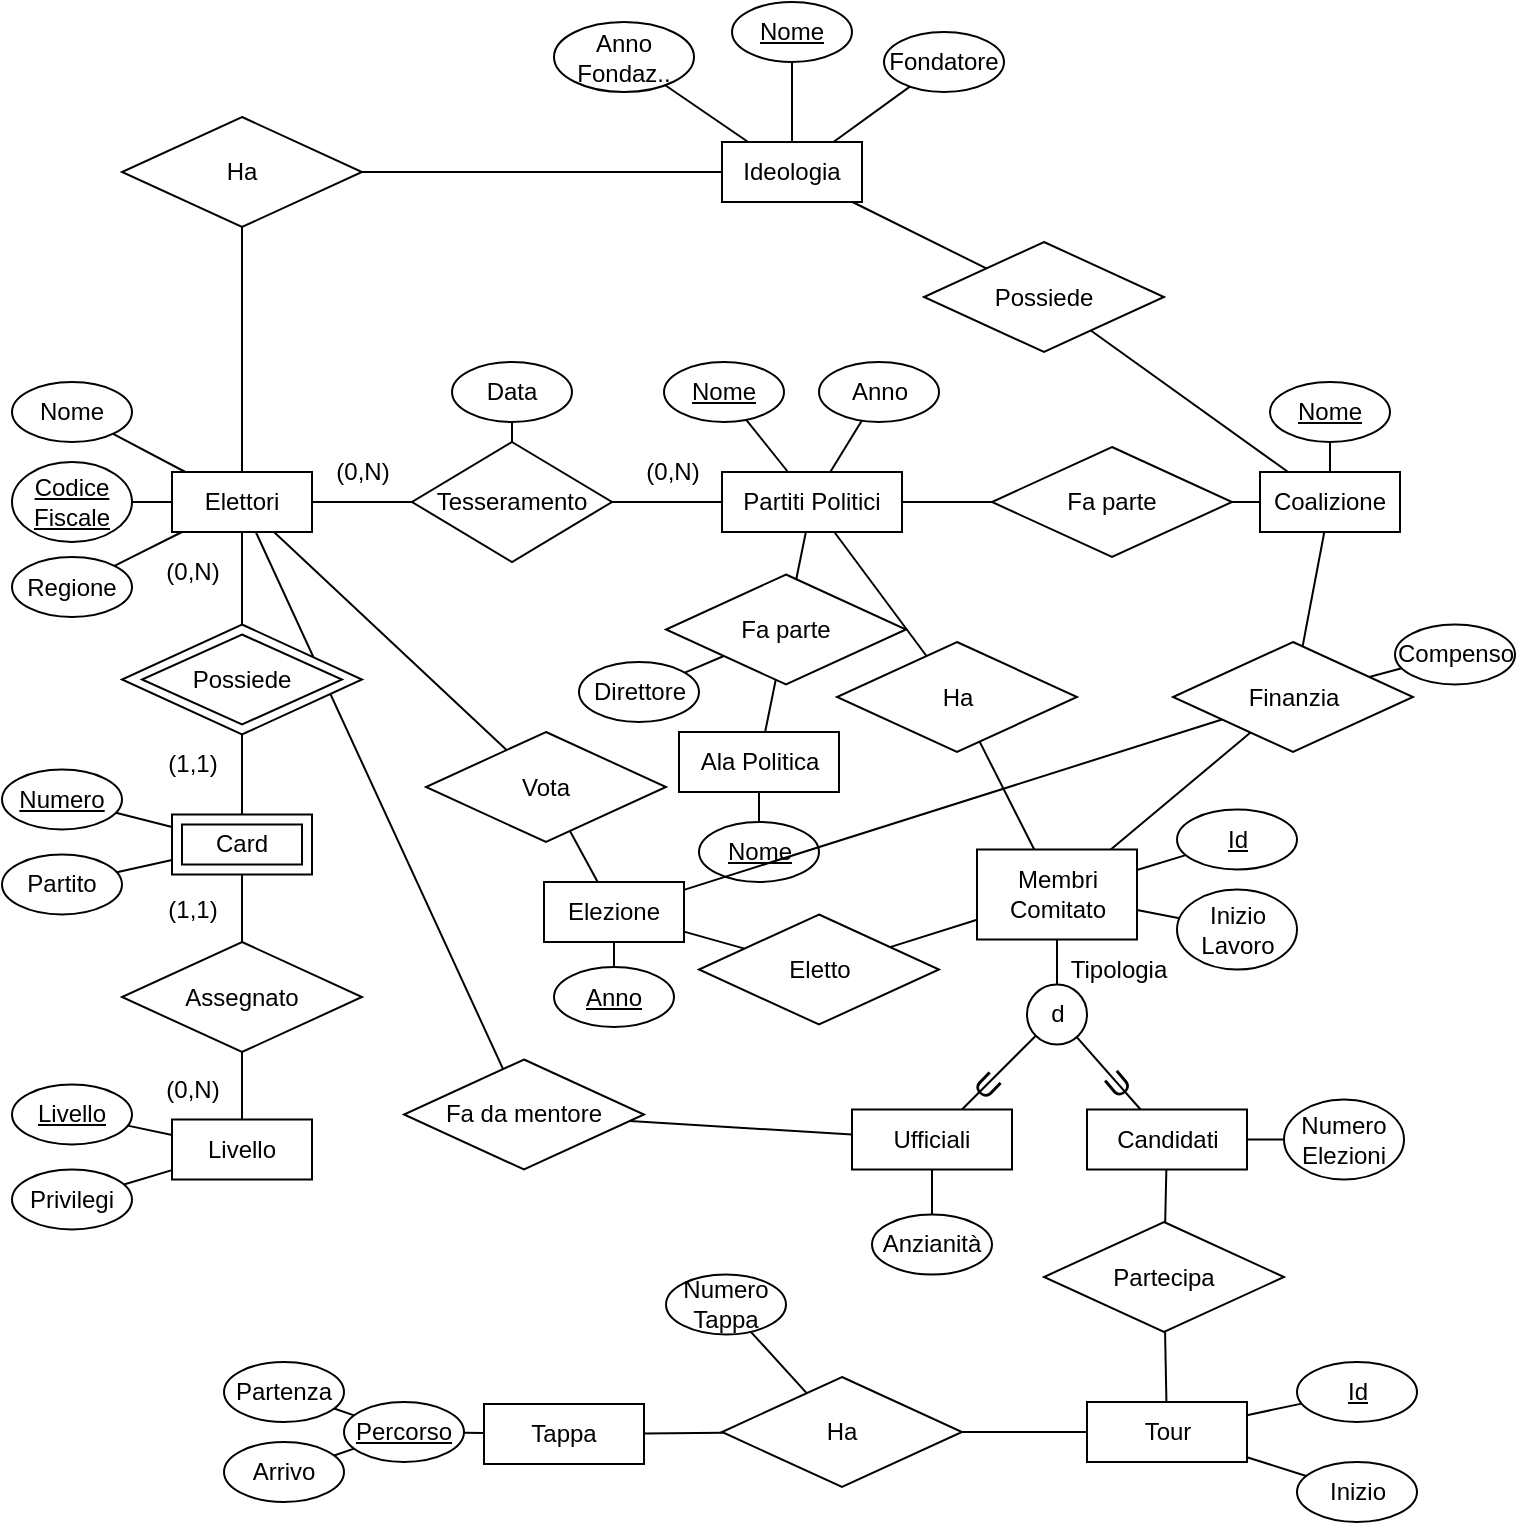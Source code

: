 <mxfile version="20.5.0" type="github">
  <diagram id="C5RBs43oDa-KdzZeNtuy" name="Page-1">
    <mxGraphModel dx="1422" dy="771" grid="1" gridSize="10" guides="1" tooltips="1" connect="1" arrows="1" fold="1" page="1" pageScale="1" pageWidth="827" pageHeight="1169" math="0" shadow="0">
      <root>
        <mxCell id="WIyWlLk6GJQsqaUBKTNV-0" />
        <mxCell id="WIyWlLk6GJQsqaUBKTNV-1" parent="WIyWlLk6GJQsqaUBKTNV-0" />
        <mxCell id="VecBHE5CzutG2xnI-Z2K-43" style="edgeStyle=none;rounded=0;orthogonalLoop=1;jettySize=auto;html=1;fontSize=10;endArrow=none;endFill=0;" parent="WIyWlLk6GJQsqaUBKTNV-1" source="VecBHE5CzutG2xnI-Z2K-0" target="VecBHE5CzutG2xnI-Z2K-42" edge="1">
          <mxGeometry relative="1" as="geometry" />
        </mxCell>
        <mxCell id="Xp6c82ui1OhLbbBFLc7a-2" style="rounded=0;orthogonalLoop=1;jettySize=auto;html=1;endArrow=none;endFill=0;" edge="1" parent="WIyWlLk6GJQsqaUBKTNV-1" source="VecBHE5CzutG2xnI-Z2K-0" target="Xp6c82ui1OhLbbBFLc7a-1">
          <mxGeometry relative="1" as="geometry" />
        </mxCell>
        <mxCell id="Xp6c82ui1OhLbbBFLc7a-15" style="edgeStyle=none;rounded=0;orthogonalLoop=1;jettySize=auto;html=1;endArrow=none;endFill=0;" edge="1" parent="WIyWlLk6GJQsqaUBKTNV-1" source="VecBHE5CzutG2xnI-Z2K-0" target="Xp6c82ui1OhLbbBFLc7a-13">
          <mxGeometry relative="1" as="geometry" />
        </mxCell>
        <mxCell id="Xp6c82ui1OhLbbBFLc7a-44" style="edgeStyle=none;rounded=0;orthogonalLoop=1;jettySize=auto;html=1;endArrow=none;endFill=0;" edge="1" parent="WIyWlLk6GJQsqaUBKTNV-1" source="VecBHE5CzutG2xnI-Z2K-0" target="VecBHE5CzutG2xnI-Z2K-12">
          <mxGeometry relative="1" as="geometry" />
        </mxCell>
        <mxCell id="VecBHE5CzutG2xnI-Z2K-0" value="Elettori" style="rounded=0;whiteSpace=wrap;html=1;" parent="WIyWlLk6GJQsqaUBKTNV-1" vertex="1">
          <mxGeometry x="104" y="255" width="70" height="30" as="geometry" />
        </mxCell>
        <mxCell id="VecBHE5CzutG2xnI-Z2K-4" style="rounded=0;orthogonalLoop=1;jettySize=auto;html=1;endArrow=none;endFill=0;" parent="WIyWlLk6GJQsqaUBKTNV-1" source="VecBHE5CzutG2xnI-Z2K-1" target="VecBHE5CzutG2xnI-Z2K-0" edge="1">
          <mxGeometry relative="1" as="geometry" />
        </mxCell>
        <mxCell id="VecBHE5CzutG2xnI-Z2K-1" value="Nome" style="ellipse;whiteSpace=wrap;html=1;" parent="WIyWlLk6GJQsqaUBKTNV-1" vertex="1">
          <mxGeometry x="24" y="210" width="60" height="30" as="geometry" />
        </mxCell>
        <mxCell id="VecBHE5CzutG2xnI-Z2K-5" style="edgeStyle=none;rounded=0;orthogonalLoop=1;jettySize=auto;html=1;endArrow=none;endFill=0;" parent="WIyWlLk6GJQsqaUBKTNV-1" source="VecBHE5CzutG2xnI-Z2K-2" target="VecBHE5CzutG2xnI-Z2K-0" edge="1">
          <mxGeometry relative="1" as="geometry" />
        </mxCell>
        <mxCell id="VecBHE5CzutG2xnI-Z2K-2" value="&lt;u&gt;Codice Fiscale&lt;/u&gt;" style="ellipse;whiteSpace=wrap;html=1;" parent="WIyWlLk6GJQsqaUBKTNV-1" vertex="1">
          <mxGeometry x="24" y="250" width="60" height="40" as="geometry" />
        </mxCell>
        <mxCell id="VecBHE5CzutG2xnI-Z2K-6" style="edgeStyle=none;rounded=0;orthogonalLoop=1;jettySize=auto;html=1;endArrow=none;endFill=0;" parent="WIyWlLk6GJQsqaUBKTNV-1" source="VecBHE5CzutG2xnI-Z2K-3" target="VecBHE5CzutG2xnI-Z2K-0" edge="1">
          <mxGeometry relative="1" as="geometry" />
        </mxCell>
        <mxCell id="VecBHE5CzutG2xnI-Z2K-3" value="Regione" style="ellipse;whiteSpace=wrap;html=1;" parent="WIyWlLk6GJQsqaUBKTNV-1" vertex="1">
          <mxGeometry x="24" y="297.5" width="60" height="30" as="geometry" />
        </mxCell>
        <mxCell id="VecBHE5CzutG2xnI-Z2K-53" style="edgeStyle=none;rounded=0;orthogonalLoop=1;jettySize=auto;html=1;fontSize=10;endArrow=none;endFill=0;" parent="WIyWlLk6GJQsqaUBKTNV-1" source="VecBHE5CzutG2xnI-Z2K-7" target="VecBHE5CzutG2xnI-Z2K-52" edge="1">
          <mxGeometry relative="1" as="geometry" />
        </mxCell>
        <mxCell id="hQM04oU6E0-bpdADEr0j-2" style="rounded=0;orthogonalLoop=1;jettySize=auto;html=1;endArrow=none;endFill=0;" parent="WIyWlLk6GJQsqaUBKTNV-1" source="VecBHE5CzutG2xnI-Z2K-7" target="hQM04oU6E0-bpdADEr0j-1" edge="1">
          <mxGeometry relative="1" as="geometry" />
        </mxCell>
        <mxCell id="hQM04oU6E0-bpdADEr0j-10" style="edgeStyle=none;rounded=0;orthogonalLoop=1;jettySize=auto;html=1;endArrow=none;endFill=0;" parent="WIyWlLk6GJQsqaUBKTNV-1" source="VecBHE5CzutG2xnI-Z2K-7" target="hQM04oU6E0-bpdADEr0j-9" edge="1">
          <mxGeometry relative="1" as="geometry" />
        </mxCell>
        <mxCell id="VecBHE5CzutG2xnI-Z2K-7" value="Partiti Politici" style="rounded=0;whiteSpace=wrap;html=1;" parent="WIyWlLk6GJQsqaUBKTNV-1" vertex="1">
          <mxGeometry x="379" y="255" width="90" height="30" as="geometry" />
        </mxCell>
        <mxCell id="VecBHE5CzutG2xnI-Z2K-10" style="edgeStyle=none;rounded=0;orthogonalLoop=1;jettySize=auto;html=1;endArrow=none;endFill=0;" parent="WIyWlLk6GJQsqaUBKTNV-1" source="VecBHE5CzutG2xnI-Z2K-8" target="VecBHE5CzutG2xnI-Z2K-7" edge="1">
          <mxGeometry relative="1" as="geometry" />
        </mxCell>
        <mxCell id="VecBHE5CzutG2xnI-Z2K-8" value="Nome" style="ellipse;whiteSpace=wrap;html=1;fontStyle=4" parent="WIyWlLk6GJQsqaUBKTNV-1" vertex="1">
          <mxGeometry x="350" y="200" width="60" height="30" as="geometry" />
        </mxCell>
        <mxCell id="VecBHE5CzutG2xnI-Z2K-11" style="edgeStyle=none;rounded=0;orthogonalLoop=1;jettySize=auto;html=1;endArrow=none;endFill=0;" parent="WIyWlLk6GJQsqaUBKTNV-1" source="VecBHE5CzutG2xnI-Z2K-9" target="VecBHE5CzutG2xnI-Z2K-7" edge="1">
          <mxGeometry relative="1" as="geometry" />
        </mxCell>
        <mxCell id="VecBHE5CzutG2xnI-Z2K-9" value="Anno" style="ellipse;whiteSpace=wrap;html=1;" parent="WIyWlLk6GJQsqaUBKTNV-1" vertex="1">
          <mxGeometry x="427.5" y="200" width="60" height="30" as="geometry" />
        </mxCell>
        <mxCell id="VecBHE5CzutG2xnI-Z2K-14" style="edgeStyle=none;rounded=0;orthogonalLoop=1;jettySize=auto;html=1;endArrow=none;endFill=0;" parent="WIyWlLk6GJQsqaUBKTNV-1" source="VecBHE5CzutG2xnI-Z2K-12" target="VecBHE5CzutG2xnI-Z2K-7" edge="1">
          <mxGeometry relative="1" as="geometry" />
        </mxCell>
        <mxCell id="VecBHE5CzutG2xnI-Z2K-12" value="Tesseramento" style="rhombus;whiteSpace=wrap;html=1;" parent="WIyWlLk6GJQsqaUBKTNV-1" vertex="1">
          <mxGeometry x="224" y="240" width="100" height="60" as="geometry" />
        </mxCell>
        <mxCell id="VecBHE5CzutG2xnI-Z2K-16" style="edgeStyle=none;rounded=0;orthogonalLoop=1;jettySize=auto;html=1;endArrow=none;endFill=0;" parent="WIyWlLk6GJQsqaUBKTNV-1" source="VecBHE5CzutG2xnI-Z2K-15" target="VecBHE5CzutG2xnI-Z2K-12" edge="1">
          <mxGeometry relative="1" as="geometry" />
        </mxCell>
        <mxCell id="VecBHE5CzutG2xnI-Z2K-15" value="Data" style="ellipse;whiteSpace=wrap;html=1;fontStyle=0" parent="WIyWlLk6GJQsqaUBKTNV-1" vertex="1">
          <mxGeometry x="244" y="200" width="60" height="30" as="geometry" />
        </mxCell>
        <mxCell id="VecBHE5CzutG2xnI-Z2K-21" style="edgeStyle=none;rounded=0;orthogonalLoop=1;jettySize=auto;html=1;fontSize=10;endArrow=none;endFill=0;" parent="WIyWlLk6GJQsqaUBKTNV-1" source="VecBHE5CzutG2xnI-Z2K-19" target="VecBHE5CzutG2xnI-Z2K-20" edge="1">
          <mxGeometry relative="1" as="geometry">
            <mxPoint x="139" y="392.5" as="targetPoint" />
          </mxGeometry>
        </mxCell>
        <mxCell id="VecBHE5CzutG2xnI-Z2K-31" style="edgeStyle=none;rounded=0;orthogonalLoop=1;jettySize=auto;html=1;fontSize=10;endArrow=none;endFill=0;" parent="WIyWlLk6GJQsqaUBKTNV-1" source="VecBHE5CzutG2xnI-Z2K-19" target="VecBHE5CzutG2xnI-Z2K-28" edge="1">
          <mxGeometry relative="1" as="geometry" />
        </mxCell>
        <mxCell id="VecBHE5CzutG2xnI-Z2K-35" style="edgeStyle=none;rounded=0;orthogonalLoop=1;jettySize=auto;html=1;fontSize=10;endArrow=none;endFill=0;" parent="WIyWlLk6GJQsqaUBKTNV-1" source="VecBHE5CzutG2xnI-Z2K-19" target="VecBHE5CzutG2xnI-Z2K-34" edge="1">
          <mxGeometry relative="1" as="geometry" />
        </mxCell>
        <mxCell id="VecBHE5CzutG2xnI-Z2K-19" value="Card" style="rounded=0;whiteSpace=wrap;html=1;" parent="WIyWlLk6GJQsqaUBKTNV-1" vertex="1">
          <mxGeometry x="104" y="426.25" width="70" height="30" as="geometry" />
        </mxCell>
        <mxCell id="VecBHE5CzutG2xnI-Z2K-22" style="edgeStyle=none;rounded=0;orthogonalLoop=1;jettySize=auto;html=1;fontSize=10;endArrow=none;endFill=0;" parent="WIyWlLk6GJQsqaUBKTNV-1" source="VecBHE5CzutG2xnI-Z2K-20" target="VecBHE5CzutG2xnI-Z2K-0" edge="1">
          <mxGeometry relative="1" as="geometry" />
        </mxCell>
        <mxCell id="VecBHE5CzutG2xnI-Z2K-20" value="Possiede" style="rhombus;whiteSpace=wrap;html=1;" parent="WIyWlLk6GJQsqaUBKTNV-1" vertex="1">
          <mxGeometry x="79" y="331.25" width="120" height="55" as="geometry" />
        </mxCell>
        <mxCell id="VecBHE5CzutG2xnI-Z2K-23" value="Card" style="rounded=0;whiteSpace=wrap;html=1;" parent="WIyWlLk6GJQsqaUBKTNV-1" vertex="1">
          <mxGeometry x="109" y="431.25" width="60" height="20" as="geometry" />
        </mxCell>
        <mxCell id="VecBHE5CzutG2xnI-Z2K-24" value="Possiede" style="rhombus;whiteSpace=wrap;html=1;" parent="WIyWlLk6GJQsqaUBKTNV-1" vertex="1">
          <mxGeometry x="89" y="336.25" width="100" height="45" as="geometry" />
        </mxCell>
        <mxCell id="VecBHE5CzutG2xnI-Z2K-27" style="edgeStyle=none;rounded=0;orthogonalLoop=1;jettySize=auto;html=1;fontSize=10;endArrow=none;endFill=0;" parent="WIyWlLk6GJQsqaUBKTNV-1" source="VecBHE5CzutG2xnI-Z2K-25" target="VecBHE5CzutG2xnI-Z2K-19" edge="1">
          <mxGeometry relative="1" as="geometry" />
        </mxCell>
        <mxCell id="VecBHE5CzutG2xnI-Z2K-25" value="&lt;u&gt;Numero&lt;/u&gt;" style="ellipse;whiteSpace=wrap;html=1;" parent="WIyWlLk6GJQsqaUBKTNV-1" vertex="1">
          <mxGeometry x="19" y="403.75" width="60" height="30" as="geometry" />
        </mxCell>
        <mxCell id="VecBHE5CzutG2xnI-Z2K-28" value="Partito" style="ellipse;whiteSpace=wrap;html=1;" parent="WIyWlLk6GJQsqaUBKTNV-1" vertex="1">
          <mxGeometry x="19" y="446.25" width="60" height="30" as="geometry" />
        </mxCell>
        <mxCell id="VecBHE5CzutG2xnI-Z2K-36" style="edgeStyle=none;rounded=0;orthogonalLoop=1;jettySize=auto;html=1;fontSize=10;endArrow=none;endFill=0;" parent="WIyWlLk6GJQsqaUBKTNV-1" source="VecBHE5CzutG2xnI-Z2K-32" target="VecBHE5CzutG2xnI-Z2K-34" edge="1">
          <mxGeometry relative="1" as="geometry" />
        </mxCell>
        <mxCell id="VecBHE5CzutG2xnI-Z2K-32" value="Livello" style="rounded=0;whiteSpace=wrap;html=1;" parent="WIyWlLk6GJQsqaUBKTNV-1" vertex="1">
          <mxGeometry x="104" y="578.75" width="70" height="30" as="geometry" />
        </mxCell>
        <mxCell id="VecBHE5CzutG2xnI-Z2K-34" value="Assegnato" style="rhombus;whiteSpace=wrap;html=1;" parent="WIyWlLk6GJQsqaUBKTNV-1" vertex="1">
          <mxGeometry x="79" y="490" width="120" height="55" as="geometry" />
        </mxCell>
        <mxCell id="VecBHE5CzutG2xnI-Z2K-39" style="edgeStyle=none;rounded=0;orthogonalLoop=1;jettySize=auto;html=1;fontSize=10;endArrow=none;endFill=0;" parent="WIyWlLk6GJQsqaUBKTNV-1" source="VecBHE5CzutG2xnI-Z2K-37" target="VecBHE5CzutG2xnI-Z2K-32" edge="1">
          <mxGeometry relative="1" as="geometry" />
        </mxCell>
        <mxCell id="VecBHE5CzutG2xnI-Z2K-37" value="&lt;u&gt;Livello&lt;/u&gt;" style="ellipse;whiteSpace=wrap;html=1;" parent="WIyWlLk6GJQsqaUBKTNV-1" vertex="1">
          <mxGeometry x="24" y="561.25" width="60" height="30" as="geometry" />
        </mxCell>
        <mxCell id="VecBHE5CzutG2xnI-Z2K-40" style="edgeStyle=none;rounded=0;orthogonalLoop=1;jettySize=auto;html=1;fontSize=10;endArrow=none;endFill=0;" parent="WIyWlLk6GJQsqaUBKTNV-1" source="VecBHE5CzutG2xnI-Z2K-38" target="VecBHE5CzutG2xnI-Z2K-32" edge="1">
          <mxGeometry relative="1" as="geometry" />
        </mxCell>
        <mxCell id="VecBHE5CzutG2xnI-Z2K-38" value="Privilegi" style="ellipse;whiteSpace=wrap;html=1;" parent="WIyWlLk6GJQsqaUBKTNV-1" vertex="1">
          <mxGeometry x="24" y="603.75" width="60" height="30" as="geometry" />
        </mxCell>
        <mxCell id="VecBHE5CzutG2xnI-Z2K-50" style="edgeStyle=none;rounded=0;orthogonalLoop=1;jettySize=auto;html=1;fontSize=10;endArrow=none;endFill=0;" parent="WIyWlLk6GJQsqaUBKTNV-1" source="VecBHE5CzutG2xnI-Z2K-41" target="VecBHE5CzutG2xnI-Z2K-49" edge="1">
          <mxGeometry relative="1" as="geometry" />
        </mxCell>
        <mxCell id="VecBHE5CzutG2xnI-Z2K-41" value="Ideologia" style="rounded=0;whiteSpace=wrap;html=1;" parent="WIyWlLk6GJQsqaUBKTNV-1" vertex="1">
          <mxGeometry x="379" y="90" width="70" height="30" as="geometry" />
        </mxCell>
        <mxCell id="VecBHE5CzutG2xnI-Z2K-44" style="edgeStyle=none;rounded=0;orthogonalLoop=1;jettySize=auto;html=1;fontSize=10;endArrow=none;endFill=0;" parent="WIyWlLk6GJQsqaUBKTNV-1" source="VecBHE5CzutG2xnI-Z2K-42" target="VecBHE5CzutG2xnI-Z2K-41" edge="1">
          <mxGeometry relative="1" as="geometry" />
        </mxCell>
        <mxCell id="VecBHE5CzutG2xnI-Z2K-42" value="Ha" style="rhombus;whiteSpace=wrap;html=1;" parent="WIyWlLk6GJQsqaUBKTNV-1" vertex="1">
          <mxGeometry x="79" y="77.5" width="120" height="55" as="geometry" />
        </mxCell>
        <mxCell id="VecBHE5CzutG2xnI-Z2K-46" style="edgeStyle=none;rounded=0;orthogonalLoop=1;jettySize=auto;html=1;fontSize=10;endArrow=none;endFill=0;" parent="WIyWlLk6GJQsqaUBKTNV-1" source="VecBHE5CzutG2xnI-Z2K-45" target="VecBHE5CzutG2xnI-Z2K-41" edge="1">
          <mxGeometry relative="1" as="geometry" />
        </mxCell>
        <mxCell id="VecBHE5CzutG2xnI-Z2K-45" value="Nome" style="ellipse;whiteSpace=wrap;html=1;fontStyle=4" parent="WIyWlLk6GJQsqaUBKTNV-1" vertex="1">
          <mxGeometry x="384" y="20" width="60" height="30" as="geometry" />
        </mxCell>
        <mxCell id="VecBHE5CzutG2xnI-Z2K-48" style="edgeStyle=none;rounded=0;orthogonalLoop=1;jettySize=auto;html=1;fontSize=10;endArrow=none;endFill=0;" parent="WIyWlLk6GJQsqaUBKTNV-1" source="VecBHE5CzutG2xnI-Z2K-47" target="VecBHE5CzutG2xnI-Z2K-41" edge="1">
          <mxGeometry relative="1" as="geometry" />
        </mxCell>
        <mxCell id="VecBHE5CzutG2xnI-Z2K-47" value="Anno&lt;br&gt;Fondaz.." style="ellipse;whiteSpace=wrap;html=1;" parent="WIyWlLk6GJQsqaUBKTNV-1" vertex="1">
          <mxGeometry x="295" y="30" width="70" height="35" as="geometry" />
        </mxCell>
        <mxCell id="VecBHE5CzutG2xnI-Z2K-49" value="Fondatore" style="ellipse;whiteSpace=wrap;html=1;" parent="WIyWlLk6GJQsqaUBKTNV-1" vertex="1">
          <mxGeometry x="460" y="35" width="60" height="30" as="geometry" />
        </mxCell>
        <mxCell id="VecBHE5CzutG2xnI-Z2K-54" style="edgeStyle=none;rounded=0;orthogonalLoop=1;jettySize=auto;html=1;fontSize=10;endArrow=none;endFill=0;" parent="WIyWlLk6GJQsqaUBKTNV-1" source="VecBHE5CzutG2xnI-Z2K-51" target="VecBHE5CzutG2xnI-Z2K-52" edge="1">
          <mxGeometry relative="1" as="geometry">
            <mxPoint x="628" y="270" as="targetPoint" />
          </mxGeometry>
        </mxCell>
        <mxCell id="VecBHE5CzutG2xnI-Z2K-51" value="Coalizione" style="rounded=0;whiteSpace=wrap;html=1;" parent="WIyWlLk6GJQsqaUBKTNV-1" vertex="1">
          <mxGeometry x="648" y="255" width="70" height="30" as="geometry" />
        </mxCell>
        <mxCell id="VecBHE5CzutG2xnI-Z2K-52" value="Fa parte" style="rhombus;whiteSpace=wrap;html=1;" parent="WIyWlLk6GJQsqaUBKTNV-1" vertex="1">
          <mxGeometry x="514" y="242.5" width="120" height="55" as="geometry" />
        </mxCell>
        <mxCell id="VecBHE5CzutG2xnI-Z2K-56" style="edgeStyle=none;rounded=0;orthogonalLoop=1;jettySize=auto;html=1;fontSize=10;endArrow=none;endFill=0;" parent="WIyWlLk6GJQsqaUBKTNV-1" source="VecBHE5CzutG2xnI-Z2K-55" target="VecBHE5CzutG2xnI-Z2K-51" edge="1">
          <mxGeometry relative="1" as="geometry" />
        </mxCell>
        <mxCell id="VecBHE5CzutG2xnI-Z2K-55" value="Nome" style="ellipse;whiteSpace=wrap;html=1;fontStyle=4" parent="WIyWlLk6GJQsqaUBKTNV-1" vertex="1">
          <mxGeometry x="653" y="210" width="60" height="30" as="geometry" />
        </mxCell>
        <mxCell id="VecBHE5CzutG2xnI-Z2K-58" style="edgeStyle=none;rounded=0;orthogonalLoop=1;jettySize=auto;html=1;fontSize=10;endArrow=none;endFill=0;" parent="WIyWlLk6GJQsqaUBKTNV-1" source="VecBHE5CzutG2xnI-Z2K-57" target="VecBHE5CzutG2xnI-Z2K-51" edge="1">
          <mxGeometry relative="1" as="geometry" />
        </mxCell>
        <mxCell id="VecBHE5CzutG2xnI-Z2K-59" style="edgeStyle=none;rounded=0;orthogonalLoop=1;jettySize=auto;html=1;fontSize=10;endArrow=none;endFill=0;" parent="WIyWlLk6GJQsqaUBKTNV-1" source="VecBHE5CzutG2xnI-Z2K-57" target="VecBHE5CzutG2xnI-Z2K-41" edge="1">
          <mxGeometry relative="1" as="geometry" />
        </mxCell>
        <mxCell id="VecBHE5CzutG2xnI-Z2K-57" value="Possiede" style="rhombus;whiteSpace=wrap;html=1;" parent="WIyWlLk6GJQsqaUBKTNV-1" vertex="1">
          <mxGeometry x="480" y="140" width="120" height="55" as="geometry" />
        </mxCell>
        <mxCell id="hQM04oU6E0-bpdADEr0j-5" style="edgeStyle=none;rounded=0;orthogonalLoop=1;jettySize=auto;html=1;endArrow=none;endFill=0;" parent="WIyWlLk6GJQsqaUBKTNV-1" source="hQM04oU6E0-bpdADEr0j-0" target="hQM04oU6E0-bpdADEr0j-4" edge="1">
          <mxGeometry relative="1" as="geometry" />
        </mxCell>
        <mxCell id="hQM04oU6E0-bpdADEr0j-0" value="Ala Politica" style="rounded=0;whiteSpace=wrap;html=1;" parent="WIyWlLk6GJQsqaUBKTNV-1" vertex="1">
          <mxGeometry x="357.5" y="385" width="80" height="30" as="geometry" />
        </mxCell>
        <mxCell id="hQM04oU6E0-bpdADEr0j-3" style="edgeStyle=none;rounded=0;orthogonalLoop=1;jettySize=auto;html=1;endArrow=none;endFill=0;" parent="WIyWlLk6GJQsqaUBKTNV-1" source="hQM04oU6E0-bpdADEr0j-1" target="hQM04oU6E0-bpdADEr0j-0" edge="1">
          <mxGeometry relative="1" as="geometry" />
        </mxCell>
        <mxCell id="hQM04oU6E0-bpdADEr0j-7" style="edgeStyle=none;rounded=0;orthogonalLoop=1;jettySize=auto;html=1;endArrow=none;endFill=0;" parent="WIyWlLk6GJQsqaUBKTNV-1" source="hQM04oU6E0-bpdADEr0j-1" target="hQM04oU6E0-bpdADEr0j-6" edge="1">
          <mxGeometry relative="1" as="geometry" />
        </mxCell>
        <mxCell id="hQM04oU6E0-bpdADEr0j-1" value="Fa parte" style="rhombus;whiteSpace=wrap;html=1;" parent="WIyWlLk6GJQsqaUBKTNV-1" vertex="1">
          <mxGeometry x="351" y="306.25" width="120" height="55" as="geometry" />
        </mxCell>
        <mxCell id="hQM04oU6E0-bpdADEr0j-4" value="Nome" style="ellipse;whiteSpace=wrap;html=1;fontStyle=4" parent="WIyWlLk6GJQsqaUBKTNV-1" vertex="1">
          <mxGeometry x="367.5" y="430" width="60" height="30" as="geometry" />
        </mxCell>
        <mxCell id="hQM04oU6E0-bpdADEr0j-6" value="Direttore" style="ellipse;whiteSpace=wrap;html=1;fontStyle=0" parent="WIyWlLk6GJQsqaUBKTNV-1" vertex="1">
          <mxGeometry x="307.5" y="350" width="60" height="30" as="geometry" />
        </mxCell>
        <mxCell id="hQM04oU6E0-bpdADEr0j-31" style="edgeStyle=none;rounded=0;orthogonalLoop=1;jettySize=auto;html=1;fontSize=16;endArrow=none;endFill=0;" parent="WIyWlLk6GJQsqaUBKTNV-1" source="hQM04oU6E0-bpdADEr0j-8" target="hQM04oU6E0-bpdADEr0j-29" edge="1">
          <mxGeometry relative="1" as="geometry" />
        </mxCell>
        <mxCell id="hQM04oU6E0-bpdADEr0j-32" style="edgeStyle=none;rounded=0;orthogonalLoop=1;jettySize=auto;html=1;fontSize=16;endArrow=none;endFill=0;" parent="WIyWlLk6GJQsqaUBKTNV-1" source="hQM04oU6E0-bpdADEr0j-8" target="hQM04oU6E0-bpdADEr0j-30" edge="1">
          <mxGeometry relative="1" as="geometry" />
        </mxCell>
        <mxCell id="hQM04oU6E0-bpdADEr0j-8" value="Membri Comitato" style="rounded=0;whiteSpace=wrap;html=1;" parent="WIyWlLk6GJQsqaUBKTNV-1" vertex="1">
          <mxGeometry x="506.5" y="443.75" width="80" height="45" as="geometry" />
        </mxCell>
        <mxCell id="hQM04oU6E0-bpdADEr0j-11" style="edgeStyle=none;rounded=0;orthogonalLoop=1;jettySize=auto;html=1;endArrow=none;endFill=0;" parent="WIyWlLk6GJQsqaUBKTNV-1" source="hQM04oU6E0-bpdADEr0j-9" target="hQM04oU6E0-bpdADEr0j-8" edge="1">
          <mxGeometry relative="1" as="geometry" />
        </mxCell>
        <mxCell id="hQM04oU6E0-bpdADEr0j-9" value="Ha" style="rhombus;whiteSpace=wrap;html=1;" parent="WIyWlLk6GJQsqaUBKTNV-1" vertex="1">
          <mxGeometry x="436.5" y="340" width="120" height="55" as="geometry" />
        </mxCell>
        <mxCell id="hQM04oU6E0-bpdADEr0j-14" style="edgeStyle=none;rounded=0;orthogonalLoop=1;jettySize=auto;html=1;entryX=0.5;entryY=1;entryDx=0;entryDy=0;endArrow=none;endFill=0;" parent="WIyWlLk6GJQsqaUBKTNV-1" source="hQM04oU6E0-bpdADEr0j-13" target="hQM04oU6E0-bpdADEr0j-8" edge="1">
          <mxGeometry relative="1" as="geometry">
            <mxPoint x="544.5" y="516.25" as="sourcePoint" />
          </mxGeometry>
        </mxCell>
        <mxCell id="hQM04oU6E0-bpdADEr0j-19" style="edgeStyle=none;rounded=0;orthogonalLoop=1;jettySize=auto;html=1;endArrow=none;endFill=0;" parent="WIyWlLk6GJQsqaUBKTNV-1" source="hQM04oU6E0-bpdADEr0j-13" target="hQM04oU6E0-bpdADEr0j-17" edge="1">
          <mxGeometry relative="1" as="geometry" />
        </mxCell>
        <mxCell id="hQM04oU6E0-bpdADEr0j-20" style="edgeStyle=none;rounded=0;orthogonalLoop=1;jettySize=auto;html=1;endArrow=none;endFill=0;" parent="WIyWlLk6GJQsqaUBKTNV-1" source="hQM04oU6E0-bpdADEr0j-13" target="hQM04oU6E0-bpdADEr0j-18" edge="1">
          <mxGeometry relative="1" as="geometry" />
        </mxCell>
        <mxCell id="hQM04oU6E0-bpdADEr0j-13" value="d" style="ellipse;whiteSpace=wrap;html=1;aspect=fixed;" parent="WIyWlLk6GJQsqaUBKTNV-1" vertex="1">
          <mxGeometry x="531.5" y="511.25" width="30" height="30" as="geometry" />
        </mxCell>
        <mxCell id="hQM04oU6E0-bpdADEr0j-15" value="Tipologia" style="text;html=1;resizable=0;autosize=1;align=center;verticalAlign=middle;points=[];fillColor=none;strokeColor=none;rounded=0;" parent="WIyWlLk6GJQsqaUBKTNV-1" vertex="1">
          <mxGeometry x="541.5" y="488.75" width="70" height="30" as="geometry" />
        </mxCell>
        <mxCell id="hQM04oU6E0-bpdADEr0j-36" style="edgeStyle=none;rounded=0;orthogonalLoop=1;jettySize=auto;html=1;fontSize=16;endArrow=none;endFill=0;" parent="WIyWlLk6GJQsqaUBKTNV-1" source="hQM04oU6E0-bpdADEr0j-17" target="hQM04oU6E0-bpdADEr0j-35" edge="1">
          <mxGeometry relative="1" as="geometry" />
        </mxCell>
        <mxCell id="Xp6c82ui1OhLbbBFLc7a-18" style="edgeStyle=none;rounded=0;orthogonalLoop=1;jettySize=auto;html=1;endArrow=none;endFill=0;" edge="1" parent="WIyWlLk6GJQsqaUBKTNV-1" source="hQM04oU6E0-bpdADEr0j-17" target="Xp6c82ui1OhLbbBFLc7a-17">
          <mxGeometry relative="1" as="geometry" />
        </mxCell>
        <mxCell id="hQM04oU6E0-bpdADEr0j-17" value="Candidati" style="rounded=0;whiteSpace=wrap;html=1;" parent="WIyWlLk6GJQsqaUBKTNV-1" vertex="1">
          <mxGeometry x="561.5" y="573.75" width="80" height="30" as="geometry" />
        </mxCell>
        <mxCell id="Xp6c82ui1OhLbbBFLc7a-12" style="edgeStyle=none;rounded=0;orthogonalLoop=1;jettySize=auto;html=1;endArrow=none;endFill=0;" edge="1" parent="WIyWlLk6GJQsqaUBKTNV-1" source="hQM04oU6E0-bpdADEr0j-18" target="Xp6c82ui1OhLbbBFLc7a-11">
          <mxGeometry relative="1" as="geometry" />
        </mxCell>
        <mxCell id="Xp6c82ui1OhLbbBFLc7a-14" style="edgeStyle=none;rounded=0;orthogonalLoop=1;jettySize=auto;html=1;endArrow=none;endFill=0;" edge="1" parent="WIyWlLk6GJQsqaUBKTNV-1" source="hQM04oU6E0-bpdADEr0j-18" target="Xp6c82ui1OhLbbBFLc7a-13">
          <mxGeometry relative="1" as="geometry" />
        </mxCell>
        <mxCell id="hQM04oU6E0-bpdADEr0j-18" value="Ufficiali" style="rounded=0;whiteSpace=wrap;html=1;" parent="WIyWlLk6GJQsqaUBKTNV-1" vertex="1">
          <mxGeometry x="444" y="573.75" width="80" height="30" as="geometry" />
        </mxCell>
        <mxCell id="hQM04oU6E0-bpdADEr0j-21" value="U" style="text;html=1;strokeColor=none;fillColor=none;align=center;verticalAlign=middle;whiteSpace=wrap;rounded=0;fontStyle=0;rotation=44;fontSize=16;" parent="WIyWlLk6GJQsqaUBKTNV-1" vertex="1">
          <mxGeometry x="481.5" y="546.25" width="60" height="30" as="geometry" />
        </mxCell>
        <mxCell id="hQM04oU6E0-bpdADEr0j-22" value="U" style="text;html=1;strokeColor=none;fillColor=none;align=center;verticalAlign=middle;whiteSpace=wrap;rounded=0;fontStyle=0;rotation=-40;fontSize=16;" parent="WIyWlLk6GJQsqaUBKTNV-1" vertex="1">
          <mxGeometry x="546.5" y="546.25" width="60" height="30" as="geometry" />
        </mxCell>
        <mxCell id="hQM04oU6E0-bpdADEr0j-29" value="Id" style="ellipse;whiteSpace=wrap;html=1;fontStyle=4" parent="WIyWlLk6GJQsqaUBKTNV-1" vertex="1">
          <mxGeometry x="606.5" y="423.75" width="60" height="30" as="geometry" />
        </mxCell>
        <mxCell id="hQM04oU6E0-bpdADEr0j-30" value="Inizio Lavoro" style="ellipse;whiteSpace=wrap;html=1;fontStyle=0" parent="WIyWlLk6GJQsqaUBKTNV-1" vertex="1">
          <mxGeometry x="606.5" y="463.75" width="60" height="40" as="geometry" />
        </mxCell>
        <mxCell id="hQM04oU6E0-bpdADEr0j-35" value="Numero Elezioni" style="ellipse;whiteSpace=wrap;html=1;fontStyle=0" parent="WIyWlLk6GJQsqaUBKTNV-1" vertex="1">
          <mxGeometry x="660" y="568.75" width="60" height="40" as="geometry" />
        </mxCell>
        <mxCell id="hQM04oU6E0-bpdADEr0j-39" style="edgeStyle=none;rounded=0;orthogonalLoop=1;jettySize=auto;html=1;fontSize=16;endArrow=none;endFill=0;" parent="WIyWlLk6GJQsqaUBKTNV-1" source="hQM04oU6E0-bpdADEr0j-37" target="VecBHE5CzutG2xnI-Z2K-51" edge="1">
          <mxGeometry relative="1" as="geometry" />
        </mxCell>
        <mxCell id="hQM04oU6E0-bpdADEr0j-40" style="edgeStyle=none;rounded=0;orthogonalLoop=1;jettySize=auto;html=1;fontSize=16;endArrow=none;endFill=0;" parent="WIyWlLk6GJQsqaUBKTNV-1" source="hQM04oU6E0-bpdADEr0j-37" target="hQM04oU6E0-bpdADEr0j-8" edge="1">
          <mxGeometry relative="1" as="geometry" />
        </mxCell>
        <mxCell id="hQM04oU6E0-bpdADEr0j-42" style="edgeStyle=none;rounded=0;orthogonalLoop=1;jettySize=auto;html=1;fontSize=16;endArrow=none;endFill=0;" parent="WIyWlLk6GJQsqaUBKTNV-1" source="hQM04oU6E0-bpdADEr0j-37" target="hQM04oU6E0-bpdADEr0j-41" edge="1">
          <mxGeometry relative="1" as="geometry" />
        </mxCell>
        <mxCell id="hQM04oU6E0-bpdADEr0j-37" value="Finanzia" style="rhombus;whiteSpace=wrap;html=1;" parent="WIyWlLk6GJQsqaUBKTNV-1" vertex="1">
          <mxGeometry x="604.5" y="340" width="120" height="55" as="geometry" />
        </mxCell>
        <mxCell id="hQM04oU6E0-bpdADEr0j-41" value="Compenso" style="ellipse;whiteSpace=wrap;html=1;fontStyle=0" parent="WIyWlLk6GJQsqaUBKTNV-1" vertex="1">
          <mxGeometry x="715.5" y="331.25" width="60" height="30" as="geometry" />
        </mxCell>
        <mxCell id="Xp6c82ui1OhLbbBFLc7a-6" style="edgeStyle=none;rounded=0;orthogonalLoop=1;jettySize=auto;html=1;endArrow=none;endFill=0;" edge="1" parent="WIyWlLk6GJQsqaUBKTNV-1" source="Xp6c82ui1OhLbbBFLc7a-0" target="Xp6c82ui1OhLbbBFLc7a-4">
          <mxGeometry relative="1" as="geometry" />
        </mxCell>
        <mxCell id="Xp6c82ui1OhLbbBFLc7a-7" style="edgeStyle=none;rounded=0;orthogonalLoop=1;jettySize=auto;html=1;endArrow=none;endFill=0;" edge="1" parent="WIyWlLk6GJQsqaUBKTNV-1" source="Xp6c82ui1OhLbbBFLc7a-0" target="hQM04oU6E0-bpdADEr0j-37">
          <mxGeometry relative="1" as="geometry" />
        </mxCell>
        <mxCell id="Xp6c82ui1OhLbbBFLc7a-9" style="edgeStyle=none;rounded=0;orthogonalLoop=1;jettySize=auto;html=1;endArrow=none;endFill=0;" edge="1" parent="WIyWlLk6GJQsqaUBKTNV-1" source="Xp6c82ui1OhLbbBFLc7a-0" target="Xp6c82ui1OhLbbBFLc7a-8">
          <mxGeometry relative="1" as="geometry" />
        </mxCell>
        <mxCell id="Xp6c82ui1OhLbbBFLc7a-0" value="Elezione" style="rounded=0;whiteSpace=wrap;html=1;" vertex="1" parent="WIyWlLk6GJQsqaUBKTNV-1">
          <mxGeometry x="290" y="460" width="70" height="30" as="geometry" />
        </mxCell>
        <mxCell id="Xp6c82ui1OhLbbBFLc7a-3" style="edgeStyle=none;rounded=0;orthogonalLoop=1;jettySize=auto;html=1;endArrow=none;endFill=0;" edge="1" parent="WIyWlLk6GJQsqaUBKTNV-1" source="Xp6c82ui1OhLbbBFLc7a-1" target="Xp6c82ui1OhLbbBFLc7a-0">
          <mxGeometry relative="1" as="geometry" />
        </mxCell>
        <mxCell id="Xp6c82ui1OhLbbBFLc7a-1" value="Vota" style="rhombus;whiteSpace=wrap;html=1;" vertex="1" parent="WIyWlLk6GJQsqaUBKTNV-1">
          <mxGeometry x="231" y="385" width="120" height="55" as="geometry" />
        </mxCell>
        <mxCell id="Xp6c82ui1OhLbbBFLc7a-4" value="Anno" style="ellipse;whiteSpace=wrap;html=1;fontStyle=4" vertex="1" parent="WIyWlLk6GJQsqaUBKTNV-1">
          <mxGeometry x="295" y="502.5" width="60" height="30" as="geometry" />
        </mxCell>
        <mxCell id="Xp6c82ui1OhLbbBFLc7a-10" style="edgeStyle=none;rounded=0;orthogonalLoop=1;jettySize=auto;html=1;endArrow=none;endFill=0;" edge="1" parent="WIyWlLk6GJQsqaUBKTNV-1" source="Xp6c82ui1OhLbbBFLc7a-8" target="hQM04oU6E0-bpdADEr0j-8">
          <mxGeometry relative="1" as="geometry" />
        </mxCell>
        <mxCell id="Xp6c82ui1OhLbbBFLc7a-8" value="Eletto" style="rhombus;whiteSpace=wrap;html=1;" vertex="1" parent="WIyWlLk6GJQsqaUBKTNV-1">
          <mxGeometry x="367.5" y="476.25" width="120" height="55" as="geometry" />
        </mxCell>
        <mxCell id="Xp6c82ui1OhLbbBFLc7a-11" value="Anzianità" style="ellipse;whiteSpace=wrap;html=1;fontStyle=0" vertex="1" parent="WIyWlLk6GJQsqaUBKTNV-1">
          <mxGeometry x="454" y="626.25" width="60" height="30" as="geometry" />
        </mxCell>
        <mxCell id="Xp6c82ui1OhLbbBFLc7a-13" value="Fa da mentore" style="rhombus;whiteSpace=wrap;html=1;" vertex="1" parent="WIyWlLk6GJQsqaUBKTNV-1">
          <mxGeometry x="220" y="548.75" width="120" height="55" as="geometry" />
        </mxCell>
        <mxCell id="Xp6c82ui1OhLbbBFLc7a-19" style="edgeStyle=none;rounded=0;orthogonalLoop=1;jettySize=auto;html=1;endArrow=none;endFill=0;" edge="1" parent="WIyWlLk6GJQsqaUBKTNV-1" source="Xp6c82ui1OhLbbBFLc7a-16" target="Xp6c82ui1OhLbbBFLc7a-17">
          <mxGeometry relative="1" as="geometry" />
        </mxCell>
        <mxCell id="Xp6c82ui1OhLbbBFLc7a-21" style="edgeStyle=none;rounded=0;orthogonalLoop=1;jettySize=auto;html=1;endArrow=none;endFill=0;" edge="1" parent="WIyWlLk6GJQsqaUBKTNV-1" source="Xp6c82ui1OhLbbBFLc7a-16" target="Xp6c82ui1OhLbbBFLc7a-20">
          <mxGeometry relative="1" as="geometry" />
        </mxCell>
        <mxCell id="Xp6c82ui1OhLbbBFLc7a-23" style="edgeStyle=none;rounded=0;orthogonalLoop=1;jettySize=auto;html=1;endArrow=none;endFill=0;" edge="1" parent="WIyWlLk6GJQsqaUBKTNV-1" source="Xp6c82ui1OhLbbBFLc7a-16" target="Xp6c82ui1OhLbbBFLc7a-22">
          <mxGeometry relative="1" as="geometry" />
        </mxCell>
        <mxCell id="Xp6c82ui1OhLbbBFLc7a-16" value="Tour" style="rounded=0;whiteSpace=wrap;html=1;" vertex="1" parent="WIyWlLk6GJQsqaUBKTNV-1">
          <mxGeometry x="561.5" y="720" width="80" height="30" as="geometry" />
        </mxCell>
        <mxCell id="Xp6c82ui1OhLbbBFLc7a-17" value="Partecipa" style="rhombus;whiteSpace=wrap;html=1;" vertex="1" parent="WIyWlLk6GJQsqaUBKTNV-1">
          <mxGeometry x="540" y="630" width="120" height="55" as="geometry" />
        </mxCell>
        <mxCell id="Xp6c82ui1OhLbbBFLc7a-20" value="Inizio" style="ellipse;whiteSpace=wrap;html=1;fontStyle=0" vertex="1" parent="WIyWlLk6GJQsqaUBKTNV-1">
          <mxGeometry x="666.5" y="750" width="60" height="30" as="geometry" />
        </mxCell>
        <mxCell id="Xp6c82ui1OhLbbBFLc7a-22" value="Id" style="ellipse;whiteSpace=wrap;html=1;fontStyle=4" vertex="1" parent="WIyWlLk6GJQsqaUBKTNV-1">
          <mxGeometry x="666.5" y="700" width="60" height="30" as="geometry" />
        </mxCell>
        <mxCell id="Xp6c82ui1OhLbbBFLc7a-24" style="edgeStyle=none;rounded=0;orthogonalLoop=1;jettySize=auto;html=1;exitX=0.5;exitY=1;exitDx=0;exitDy=0;endArrow=none;endFill=0;" edge="1" parent="WIyWlLk6GJQsqaUBKTNV-1" source="Xp6c82ui1OhLbbBFLc7a-22" target="Xp6c82ui1OhLbbBFLc7a-22">
          <mxGeometry relative="1" as="geometry" />
        </mxCell>
        <mxCell id="Xp6c82ui1OhLbbBFLc7a-25" value="Tappa" style="rounded=0;whiteSpace=wrap;html=1;" vertex="1" parent="WIyWlLk6GJQsqaUBKTNV-1">
          <mxGeometry x="260" y="721" width="80" height="30" as="geometry" />
        </mxCell>
        <mxCell id="Xp6c82ui1OhLbbBFLc7a-40" style="edgeStyle=none;rounded=0;orthogonalLoop=1;jettySize=auto;html=1;endArrow=none;endFill=0;" edge="1" parent="WIyWlLk6GJQsqaUBKTNV-1" source="Xp6c82ui1OhLbbBFLc7a-28" target="Xp6c82ui1OhLbbBFLc7a-38">
          <mxGeometry relative="1" as="geometry" />
        </mxCell>
        <mxCell id="Xp6c82ui1OhLbbBFLc7a-28" value="Partenza" style="ellipse;whiteSpace=wrap;html=1;fontStyle=0" vertex="1" parent="WIyWlLk6GJQsqaUBKTNV-1">
          <mxGeometry x="130" y="700" width="60" height="30" as="geometry" />
        </mxCell>
        <mxCell id="Xp6c82ui1OhLbbBFLc7a-41" style="edgeStyle=none;rounded=0;orthogonalLoop=1;jettySize=auto;html=1;endArrow=none;endFill=0;" edge="1" parent="WIyWlLk6GJQsqaUBKTNV-1" source="Xp6c82ui1OhLbbBFLc7a-30" target="Xp6c82ui1OhLbbBFLc7a-38">
          <mxGeometry relative="1" as="geometry" />
        </mxCell>
        <mxCell id="Xp6c82ui1OhLbbBFLc7a-30" value="Arrivo" style="ellipse;whiteSpace=wrap;html=1;fontStyle=0" vertex="1" parent="WIyWlLk6GJQsqaUBKTNV-1">
          <mxGeometry x="130" y="740" width="60" height="30" as="geometry" />
        </mxCell>
        <mxCell id="Xp6c82ui1OhLbbBFLc7a-34" style="edgeStyle=none;rounded=0;orthogonalLoop=1;jettySize=auto;html=1;endArrow=none;endFill=0;" edge="1" parent="WIyWlLk6GJQsqaUBKTNV-1" source="Xp6c82ui1OhLbbBFLc7a-33" target="Xp6c82ui1OhLbbBFLc7a-16">
          <mxGeometry relative="1" as="geometry" />
        </mxCell>
        <mxCell id="Xp6c82ui1OhLbbBFLc7a-35" style="edgeStyle=none;rounded=0;orthogonalLoop=1;jettySize=auto;html=1;endArrow=none;endFill=0;" edge="1" parent="WIyWlLk6GJQsqaUBKTNV-1" source="Xp6c82ui1OhLbbBFLc7a-33" target="Xp6c82ui1OhLbbBFLc7a-25">
          <mxGeometry relative="1" as="geometry" />
        </mxCell>
        <mxCell id="Xp6c82ui1OhLbbBFLc7a-33" value="Ha" style="rhombus;whiteSpace=wrap;html=1;" vertex="1" parent="WIyWlLk6GJQsqaUBKTNV-1">
          <mxGeometry x="379" y="707.5" width="120" height="55" as="geometry" />
        </mxCell>
        <mxCell id="Xp6c82ui1OhLbbBFLc7a-37" style="edgeStyle=none;rounded=0;orthogonalLoop=1;jettySize=auto;html=1;endArrow=none;endFill=0;" edge="1" parent="WIyWlLk6GJQsqaUBKTNV-1" source="Xp6c82ui1OhLbbBFLc7a-36" target="Xp6c82ui1OhLbbBFLc7a-33">
          <mxGeometry relative="1" as="geometry" />
        </mxCell>
        <mxCell id="Xp6c82ui1OhLbbBFLc7a-36" value="Numero Tappa" style="ellipse;whiteSpace=wrap;html=1;fontStyle=0" vertex="1" parent="WIyWlLk6GJQsqaUBKTNV-1">
          <mxGeometry x="351" y="656.25" width="60" height="30" as="geometry" />
        </mxCell>
        <mxCell id="Xp6c82ui1OhLbbBFLc7a-39" style="edgeStyle=none;rounded=0;orthogonalLoop=1;jettySize=auto;html=1;endArrow=none;endFill=0;" edge="1" parent="WIyWlLk6GJQsqaUBKTNV-1" source="Xp6c82ui1OhLbbBFLc7a-38" target="Xp6c82ui1OhLbbBFLc7a-25">
          <mxGeometry relative="1" as="geometry" />
        </mxCell>
        <mxCell id="Xp6c82ui1OhLbbBFLc7a-38" value="Percorso" style="ellipse;whiteSpace=wrap;html=1;fontStyle=4" vertex="1" parent="WIyWlLk6GJQsqaUBKTNV-1">
          <mxGeometry x="190" y="720" width="60" height="30" as="geometry" />
        </mxCell>
        <mxCell id="Xp6c82ui1OhLbbBFLc7a-42" value="(0,N)" style="text;html=1;resizable=0;autosize=1;align=center;verticalAlign=middle;points=[];fillColor=none;strokeColor=none;rounded=0;" vertex="1" parent="WIyWlLk6GJQsqaUBKTNV-1">
          <mxGeometry x="89" y="290" width="50" height="30" as="geometry" />
        </mxCell>
        <mxCell id="Xp6c82ui1OhLbbBFLc7a-43" value="(0,N)" style="text;html=1;resizable=0;autosize=1;align=center;verticalAlign=middle;points=[];fillColor=none;strokeColor=none;rounded=0;" vertex="1" parent="WIyWlLk6GJQsqaUBKTNV-1">
          <mxGeometry x="329" y="240" width="50" height="30" as="geometry" />
        </mxCell>
        <mxCell id="Xp6c82ui1OhLbbBFLc7a-45" value="(0,N)" style="text;html=1;resizable=0;autosize=1;align=center;verticalAlign=middle;points=[];fillColor=none;strokeColor=none;rounded=0;" vertex="1" parent="WIyWlLk6GJQsqaUBKTNV-1">
          <mxGeometry x="174" y="240" width="50" height="30" as="geometry" />
        </mxCell>
        <mxCell id="Xp6c82ui1OhLbbBFLc7a-46" value="(1,1)" style="text;html=1;resizable=0;autosize=1;align=center;verticalAlign=middle;points=[];fillColor=none;strokeColor=none;rounded=0;" vertex="1" parent="WIyWlLk6GJQsqaUBKTNV-1">
          <mxGeometry x="89" y="386.25" width="50" height="30" as="geometry" />
        </mxCell>
        <mxCell id="Xp6c82ui1OhLbbBFLc7a-48" value="(1,1)" style="text;html=1;resizable=0;autosize=1;align=center;verticalAlign=middle;points=[];fillColor=none;strokeColor=none;rounded=0;" vertex="1" parent="WIyWlLk6GJQsqaUBKTNV-1">
          <mxGeometry x="89" y="458.75" width="50" height="30" as="geometry" />
        </mxCell>
        <mxCell id="Xp6c82ui1OhLbbBFLc7a-49" value="(0,N)" style="text;html=1;resizable=0;autosize=1;align=center;verticalAlign=middle;points=[];fillColor=none;strokeColor=none;rounded=0;" vertex="1" parent="WIyWlLk6GJQsqaUBKTNV-1">
          <mxGeometry x="89" y="548.75" width="50" height="30" as="geometry" />
        </mxCell>
      </root>
    </mxGraphModel>
  </diagram>
</mxfile>
